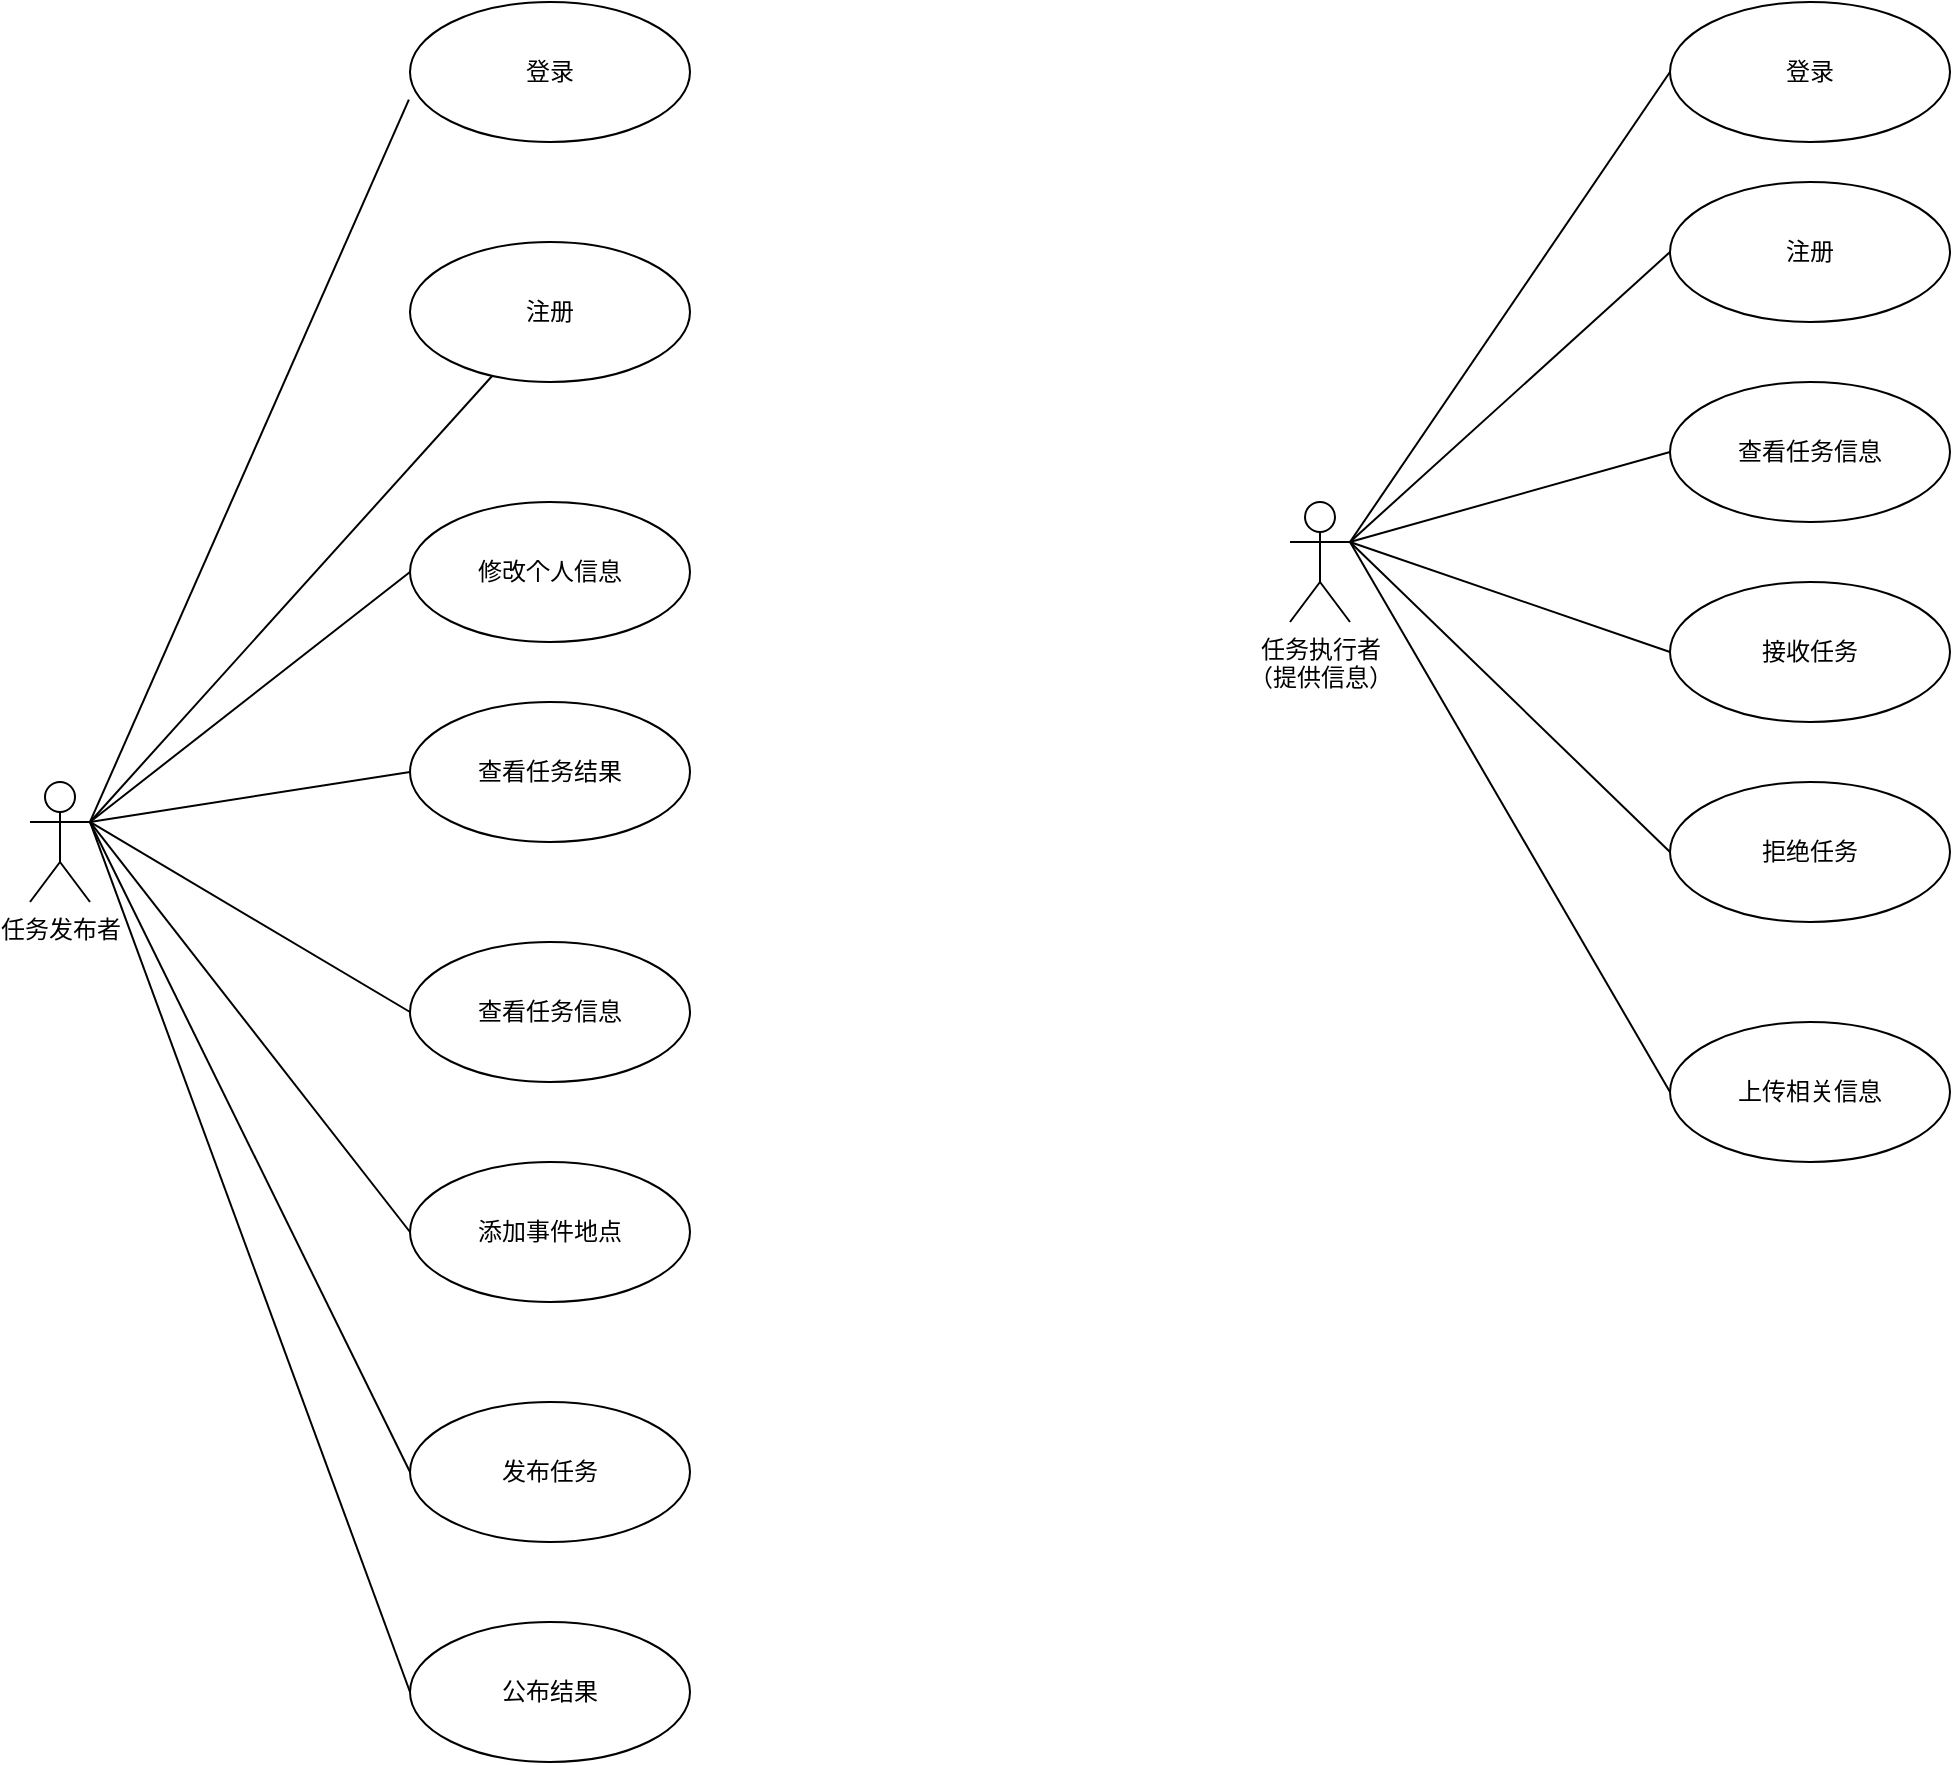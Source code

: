 <mxfile version="22.1.11" type="github">
  <diagram name="第 1 页" id="q8IZRaRzwTVAQOV0xiec">
    <mxGraphModel dx="1253" dy="679" grid="1" gridSize="10" guides="1" tooltips="1" connect="1" arrows="0" fold="1" page="1" pageScale="1" pageWidth="827" pageHeight="1169" math="0" shadow="0">
      <root>
        <mxCell id="0" />
        <mxCell id="1" parent="0" />
        <mxCell id="2GdTtLGjtlX9U82-Q6n6-33" style="rounded=0;orthogonalLoop=1;jettySize=auto;html=1;exitX=1;exitY=0.333;exitDx=0;exitDy=0;exitPerimeter=0;entryX=0;entryY=0.5;entryDx=0;entryDy=0;endArrow=none;endFill=0;" edge="1" parent="1" source="Uy61JrXMBSOCwjgCCLbL-1" target="2GdTtLGjtlX9U82-Q6n6-1">
          <mxGeometry relative="1" as="geometry" />
        </mxCell>
        <mxCell id="Uy61JrXMBSOCwjgCCLbL-1" value="任务执行者&lt;br&gt;（提供信息）" style="shape=umlActor;verticalLabelPosition=bottom;verticalAlign=top;html=1;outlineConnect=0;" parent="1" vertex="1">
          <mxGeometry x="670" y="340" width="30" height="60" as="geometry" />
        </mxCell>
        <mxCell id="2GdTtLGjtlX9U82-Q6n6-1" value="登录" style="ellipse;whiteSpace=wrap;html=1;" vertex="1" parent="1">
          <mxGeometry x="860" y="90" width="140" height="70" as="geometry" />
        </mxCell>
        <mxCell id="2GdTtLGjtlX9U82-Q6n6-2" value="注册" style="ellipse;whiteSpace=wrap;html=1;" vertex="1" parent="1">
          <mxGeometry x="860" y="180" width="140" height="70" as="geometry" />
        </mxCell>
        <mxCell id="2GdTtLGjtlX9U82-Q6n6-3" value="查看任务信息" style="ellipse;whiteSpace=wrap;html=1;" vertex="1" parent="1">
          <mxGeometry x="860" y="280" width="140" height="70" as="geometry" />
        </mxCell>
        <mxCell id="2GdTtLGjtlX9U82-Q6n6-4" value="接收任务" style="ellipse;whiteSpace=wrap;html=1;" vertex="1" parent="1">
          <mxGeometry x="860" y="380" width="140" height="70" as="geometry" />
        </mxCell>
        <mxCell id="2GdTtLGjtlX9U82-Q6n6-5" value="拒绝任务" style="ellipse;whiteSpace=wrap;html=1;" vertex="1" parent="1">
          <mxGeometry x="860" y="480" width="140" height="70" as="geometry" />
        </mxCell>
        <mxCell id="2GdTtLGjtlX9U82-Q6n6-8" value="上传相关信息" style="ellipse;whiteSpace=wrap;html=1;" vertex="1" parent="1">
          <mxGeometry x="860" y="600" width="140" height="70" as="geometry" />
        </mxCell>
        <mxCell id="2GdTtLGjtlX9U82-Q6n6-26" style="rounded=0;orthogonalLoop=1;jettySize=auto;html=1;exitX=1;exitY=0.333;exitDx=0;exitDy=0;exitPerimeter=0;endArrow=none;endFill=0;" edge="1" parent="1" source="2GdTtLGjtlX9U82-Q6n6-9" target="2GdTtLGjtlX9U82-Q6n6-13">
          <mxGeometry relative="1" as="geometry" />
        </mxCell>
        <mxCell id="2GdTtLGjtlX9U82-Q6n6-9" value="任务发布者" style="shape=umlActor;verticalLabelPosition=bottom;verticalAlign=top;html=1;" vertex="1" parent="1">
          <mxGeometry x="40" y="480" width="30" height="60" as="geometry" />
        </mxCell>
        <mxCell id="2GdTtLGjtlX9U82-Q6n6-10" value="登录" style="ellipse;whiteSpace=wrap;html=1;" vertex="1" parent="1">
          <mxGeometry x="230" y="90" width="140" height="70" as="geometry" />
        </mxCell>
        <mxCell id="2GdTtLGjtlX9U82-Q6n6-13" value="注册" style="ellipse;whiteSpace=wrap;html=1;" vertex="1" parent="1">
          <mxGeometry x="230" y="210" width="140" height="70" as="geometry" />
        </mxCell>
        <mxCell id="2GdTtLGjtlX9U82-Q6n6-15" value="修改个人信息" style="ellipse;whiteSpace=wrap;html=1;" vertex="1" parent="1">
          <mxGeometry x="230" y="340" width="140" height="70" as="geometry" />
        </mxCell>
        <mxCell id="2GdTtLGjtlX9U82-Q6n6-16" value="查看任务结果" style="ellipse;whiteSpace=wrap;html=1;" vertex="1" parent="1">
          <mxGeometry x="230" y="440" width="140" height="70" as="geometry" />
        </mxCell>
        <mxCell id="2GdTtLGjtlX9U82-Q6n6-17" value="查看任务信息" style="ellipse;whiteSpace=wrap;html=1;" vertex="1" parent="1">
          <mxGeometry x="230" y="560" width="140" height="70" as="geometry" />
        </mxCell>
        <mxCell id="2GdTtLGjtlX9U82-Q6n6-19" value="发布任务" style="ellipse;whiteSpace=wrap;html=1;" vertex="1" parent="1">
          <mxGeometry x="230" y="790" width="140" height="70" as="geometry" />
        </mxCell>
        <mxCell id="2GdTtLGjtlX9U82-Q6n6-20" value="公布结果" style="ellipse;whiteSpace=wrap;html=1;" vertex="1" parent="1">
          <mxGeometry x="230" y="900" width="140" height="70" as="geometry" />
        </mxCell>
        <mxCell id="2GdTtLGjtlX9U82-Q6n6-21" value="添加事件地点" style="ellipse;whiteSpace=wrap;html=1;" vertex="1" parent="1">
          <mxGeometry x="230" y="670" width="140" height="70" as="geometry" />
        </mxCell>
        <mxCell id="2GdTtLGjtlX9U82-Q6n6-22" style="rounded=0;orthogonalLoop=1;jettySize=auto;html=1;entryX=-0.004;entryY=0.697;entryDx=0;entryDy=0;entryPerimeter=0;endArrow=none;endFill=0;exitX=1;exitY=0.333;exitDx=0;exitDy=0;exitPerimeter=0;" edge="1" parent="1" source="2GdTtLGjtlX9U82-Q6n6-9" target="2GdTtLGjtlX9U82-Q6n6-10">
          <mxGeometry relative="1" as="geometry" />
        </mxCell>
        <mxCell id="2GdTtLGjtlX9U82-Q6n6-27" style="rounded=0;orthogonalLoop=1;jettySize=auto;html=1;exitX=1;exitY=0.333;exitDx=0;exitDy=0;exitPerimeter=0;endArrow=none;endFill=0;entryX=0;entryY=0.5;entryDx=0;entryDy=0;" edge="1" parent="1" source="2GdTtLGjtlX9U82-Q6n6-9" target="2GdTtLGjtlX9U82-Q6n6-17">
          <mxGeometry relative="1" as="geometry">
            <mxPoint x="140" y="230" as="sourcePoint" />
            <mxPoint x="243" y="245" as="targetPoint" />
          </mxGeometry>
        </mxCell>
        <mxCell id="2GdTtLGjtlX9U82-Q6n6-28" style="rounded=0;orthogonalLoop=1;jettySize=auto;html=1;exitX=1;exitY=0.333;exitDx=0;exitDy=0;exitPerimeter=0;endArrow=none;endFill=0;entryX=0;entryY=0.5;entryDx=0;entryDy=0;" edge="1" parent="1" source="2GdTtLGjtlX9U82-Q6n6-9" target="2GdTtLGjtlX9U82-Q6n6-16">
          <mxGeometry relative="1" as="geometry">
            <mxPoint x="150" y="240" as="sourcePoint" />
            <mxPoint x="253" y="255" as="targetPoint" />
          </mxGeometry>
        </mxCell>
        <mxCell id="2GdTtLGjtlX9U82-Q6n6-29" style="rounded=0;orthogonalLoop=1;jettySize=auto;html=1;exitX=1;exitY=0.333;exitDx=0;exitDy=0;exitPerimeter=0;endArrow=none;endFill=0;entryX=0;entryY=0.5;entryDx=0;entryDy=0;" edge="1" parent="1" source="2GdTtLGjtlX9U82-Q6n6-9" target="2GdTtLGjtlX9U82-Q6n6-15">
          <mxGeometry relative="1" as="geometry">
            <mxPoint x="160" y="250" as="sourcePoint" />
            <mxPoint x="263" y="265" as="targetPoint" />
          </mxGeometry>
        </mxCell>
        <mxCell id="2GdTtLGjtlX9U82-Q6n6-30" style="rounded=0;orthogonalLoop=1;jettySize=auto;html=1;exitX=1;exitY=0.333;exitDx=0;exitDy=0;exitPerimeter=0;endArrow=none;endFill=0;entryX=0;entryY=0.5;entryDx=0;entryDy=0;" edge="1" parent="1" source="2GdTtLGjtlX9U82-Q6n6-9" target="2GdTtLGjtlX9U82-Q6n6-21">
          <mxGeometry relative="1" as="geometry">
            <mxPoint x="140" y="230" as="sourcePoint" />
            <mxPoint x="240" y="605" as="targetPoint" />
          </mxGeometry>
        </mxCell>
        <mxCell id="2GdTtLGjtlX9U82-Q6n6-31" style="rounded=0;orthogonalLoop=1;jettySize=auto;html=1;exitX=1;exitY=0.333;exitDx=0;exitDy=0;exitPerimeter=0;endArrow=none;endFill=0;entryX=0;entryY=0.5;entryDx=0;entryDy=0;" edge="1" parent="1" source="2GdTtLGjtlX9U82-Q6n6-9" target="2GdTtLGjtlX9U82-Q6n6-19">
          <mxGeometry relative="1" as="geometry">
            <mxPoint x="140" y="230" as="sourcePoint" />
            <mxPoint x="240" y="715" as="targetPoint" />
          </mxGeometry>
        </mxCell>
        <mxCell id="2GdTtLGjtlX9U82-Q6n6-32" style="rounded=0;orthogonalLoop=1;jettySize=auto;html=1;exitX=1;exitY=0.333;exitDx=0;exitDy=0;exitPerimeter=0;endArrow=none;endFill=0;entryX=0;entryY=0.5;entryDx=0;entryDy=0;" edge="1" parent="1" source="2GdTtLGjtlX9U82-Q6n6-9" target="2GdTtLGjtlX9U82-Q6n6-20">
          <mxGeometry relative="1" as="geometry">
            <mxPoint x="140" y="230" as="sourcePoint" />
            <mxPoint x="240" y="835" as="targetPoint" />
          </mxGeometry>
        </mxCell>
        <mxCell id="2GdTtLGjtlX9U82-Q6n6-34" style="rounded=0;orthogonalLoop=1;jettySize=auto;html=1;exitX=1;exitY=0.333;exitDx=0;exitDy=0;exitPerimeter=0;entryX=0;entryY=0.5;entryDx=0;entryDy=0;endArrow=none;endFill=0;" edge="1" parent="1" source="Uy61JrXMBSOCwjgCCLbL-1" target="2GdTtLGjtlX9U82-Q6n6-2">
          <mxGeometry relative="1" as="geometry">
            <mxPoint x="710" y="390" as="sourcePoint" />
            <mxPoint x="870" y="135" as="targetPoint" />
          </mxGeometry>
        </mxCell>
        <mxCell id="2GdTtLGjtlX9U82-Q6n6-35" style="rounded=0;orthogonalLoop=1;jettySize=auto;html=1;entryX=0;entryY=0.5;entryDx=0;entryDy=0;endArrow=none;endFill=0;exitX=1;exitY=0.333;exitDx=0;exitDy=0;exitPerimeter=0;" edge="1" parent="1" source="Uy61JrXMBSOCwjgCCLbL-1" target="2GdTtLGjtlX9U82-Q6n6-3">
          <mxGeometry relative="1" as="geometry">
            <mxPoint x="700" y="380" as="sourcePoint" />
            <mxPoint x="870" y="225" as="targetPoint" />
          </mxGeometry>
        </mxCell>
        <mxCell id="2GdTtLGjtlX9U82-Q6n6-36" style="rounded=0;orthogonalLoop=1;jettySize=auto;html=1;entryX=0;entryY=0.5;entryDx=0;entryDy=0;endArrow=none;endFill=0;exitX=1;exitY=0.333;exitDx=0;exitDy=0;exitPerimeter=0;" edge="1" parent="1" source="Uy61JrXMBSOCwjgCCLbL-1" target="2GdTtLGjtlX9U82-Q6n6-4">
          <mxGeometry relative="1" as="geometry">
            <mxPoint x="710" y="390" as="sourcePoint" />
            <mxPoint x="870" y="325" as="targetPoint" />
          </mxGeometry>
        </mxCell>
        <mxCell id="2GdTtLGjtlX9U82-Q6n6-37" style="rounded=0;orthogonalLoop=1;jettySize=auto;html=1;entryX=0;entryY=0.5;entryDx=0;entryDy=0;endArrow=none;endFill=0;exitX=1;exitY=0.333;exitDx=0;exitDy=0;exitPerimeter=0;" edge="1" parent="1" source="Uy61JrXMBSOCwjgCCLbL-1" target="2GdTtLGjtlX9U82-Q6n6-5">
          <mxGeometry relative="1" as="geometry">
            <mxPoint x="710" y="390" as="sourcePoint" />
            <mxPoint x="870" y="425" as="targetPoint" />
          </mxGeometry>
        </mxCell>
        <mxCell id="2GdTtLGjtlX9U82-Q6n6-38" style="rounded=0;orthogonalLoop=1;jettySize=auto;html=1;entryX=0;entryY=0.5;entryDx=0;entryDy=0;endArrow=none;endFill=0;exitX=1;exitY=0.333;exitDx=0;exitDy=0;exitPerimeter=0;" edge="1" parent="1" source="Uy61JrXMBSOCwjgCCLbL-1" target="2GdTtLGjtlX9U82-Q6n6-8">
          <mxGeometry relative="1" as="geometry">
            <mxPoint x="710" y="390" as="sourcePoint" />
            <mxPoint x="870" y="525" as="targetPoint" />
          </mxGeometry>
        </mxCell>
      </root>
    </mxGraphModel>
  </diagram>
</mxfile>
